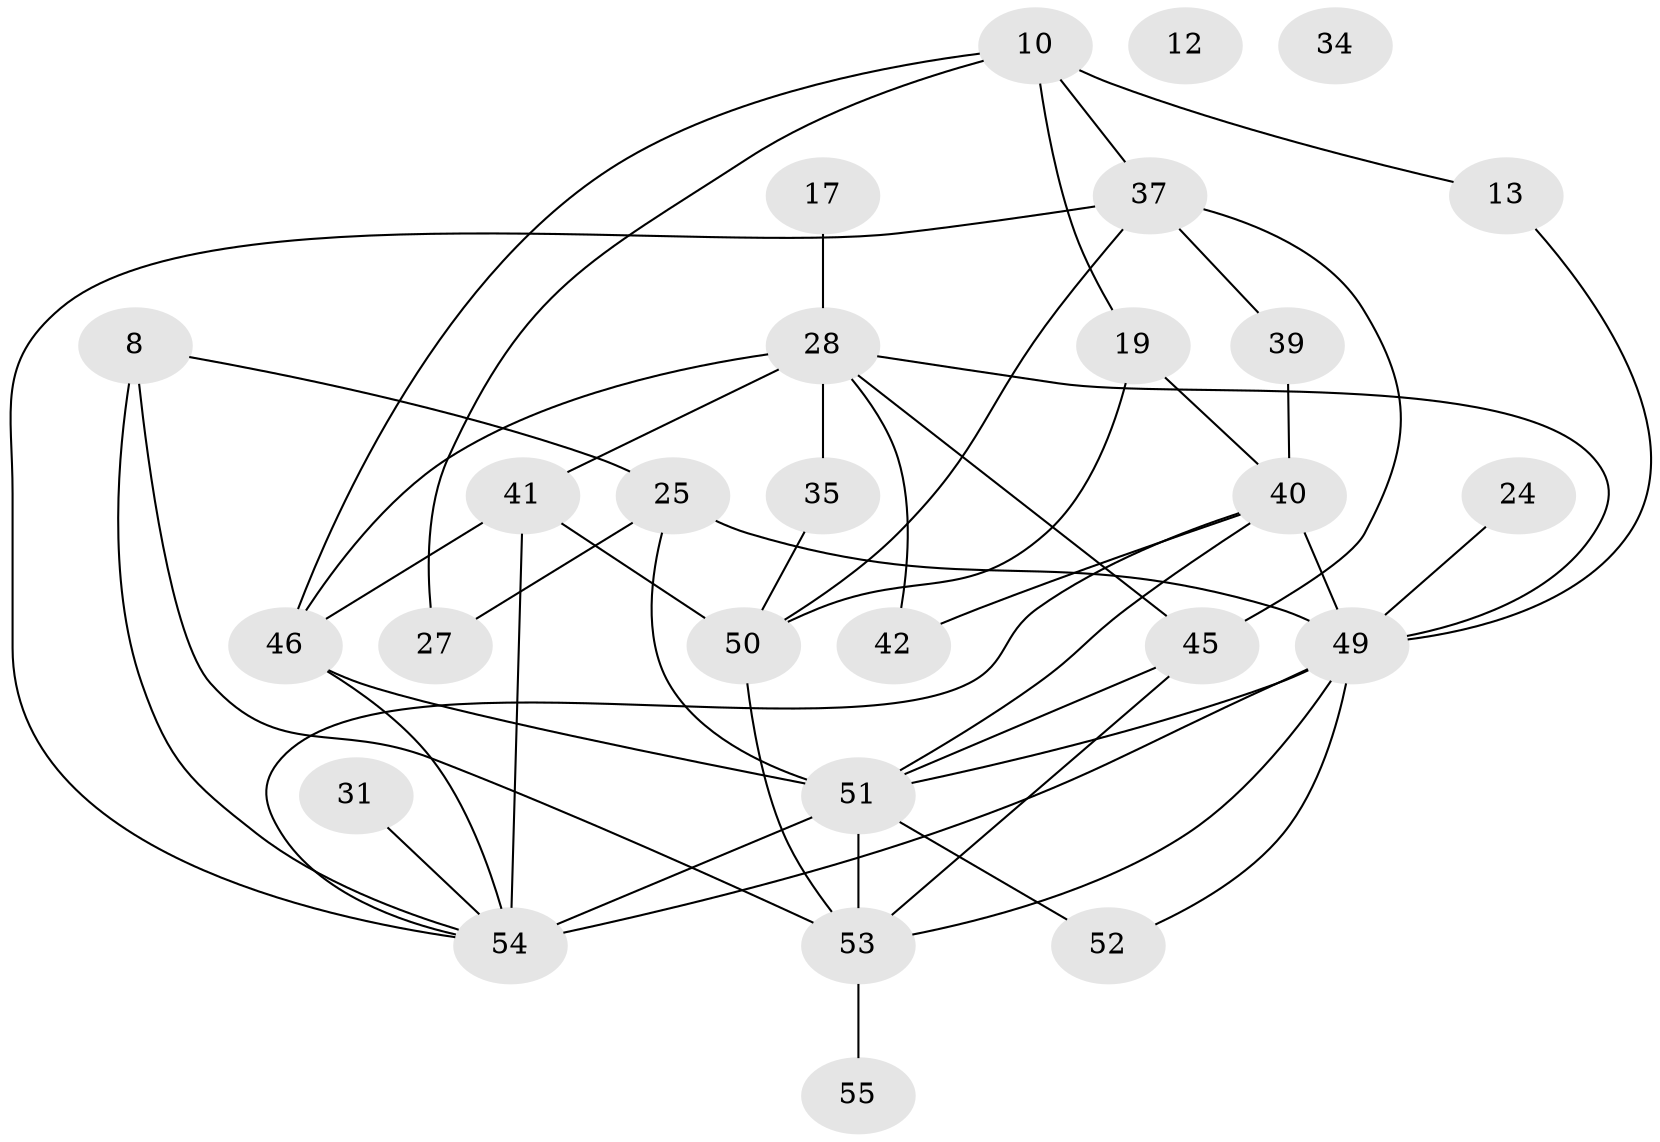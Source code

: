 // original degree distribution, {6: 0.03636363636363636, 5: 0.14545454545454545, 1: 0.09090909090909091, 3: 0.2909090909090909, 2: 0.14545454545454545, 4: 0.18181818181818182, 0: 0.03636363636363636, 7: 0.03636363636363636, 9: 0.01818181818181818, 8: 0.01818181818181818}
// Generated by graph-tools (version 1.1) at 2025/40/03/09/25 04:40:21]
// undirected, 27 vertices, 49 edges
graph export_dot {
graph [start="1"]
  node [color=gray90,style=filled];
  8;
  10 [super="+9"];
  12;
  13;
  17;
  19 [super="+11"];
  24;
  25 [super="+16"];
  27 [super="+6"];
  28 [super="+23"];
  31;
  34;
  35;
  37;
  39;
  40 [super="+38"];
  41 [super="+30"];
  42;
  45;
  46 [super="+20+2"];
  49 [super="+14+48"];
  50 [super="+1+15"];
  51 [super="+36+47"];
  52;
  53 [super="+29"];
  54 [super="+43+26"];
  55;
  8 -- 53;
  8 -- 25;
  8 -- 54;
  10 -- 13;
  10 -- 37;
  10 -- 19;
  10 -- 27;
  10 -- 46;
  13 -- 49;
  17 -- 28;
  19 -- 40 [weight=2];
  19 -- 50;
  24 -- 49;
  25 -- 27 [weight=2];
  25 -- 49 [weight=3];
  25 -- 51;
  28 -- 35;
  28 -- 41 [weight=2];
  28 -- 42;
  28 -- 49;
  28 -- 45;
  28 -- 46;
  31 -- 54;
  35 -- 50;
  37 -- 39;
  37 -- 45;
  37 -- 50;
  37 -- 54;
  39 -- 40;
  40 -- 42;
  40 -- 49 [weight=3];
  40 -- 51 [weight=2];
  40 -- 54;
  41 -- 50 [weight=2];
  41 -- 54;
  41 -- 46;
  45 -- 51 [weight=2];
  45 -- 53;
  46 -- 51 [weight=6];
  46 -- 54;
  49 -- 53 [weight=2];
  49 -- 52;
  49 -- 54 [weight=3];
  49 -- 51;
  50 -- 53 [weight=2];
  51 -- 52;
  51 -- 53;
  51 -- 54;
  53 -- 55;
}
